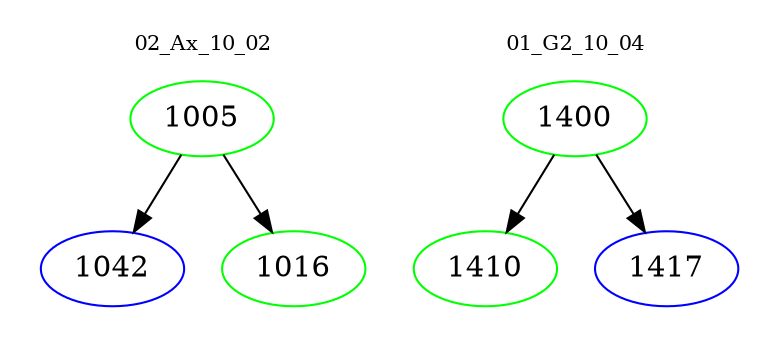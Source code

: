 digraph{
subgraph cluster_0 {
color = white
label = "02_Ax_10_02";
fontsize=10;
T0_1005 [label="1005", color="green"]
T0_1005 -> T0_1042 [color="black"]
T0_1042 [label="1042", color="blue"]
T0_1005 -> T0_1016 [color="black"]
T0_1016 [label="1016", color="green"]
}
subgraph cluster_1 {
color = white
label = "01_G2_10_04";
fontsize=10;
T1_1400 [label="1400", color="green"]
T1_1400 -> T1_1410 [color="black"]
T1_1410 [label="1410", color="green"]
T1_1400 -> T1_1417 [color="black"]
T1_1417 [label="1417", color="blue"]
}
}
